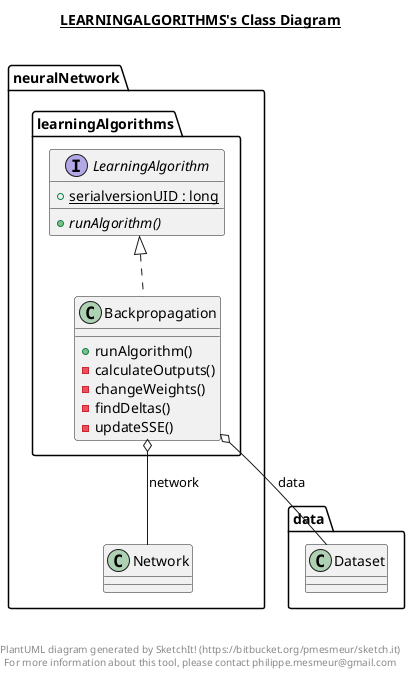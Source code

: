@startuml

title __LEARNINGALGORITHMS's Class Diagram__\n

  namespace neuralNetwork {
    namespace learningAlgorithms {
      class neuralNetwork.learningAlgorithms.Backpropagation {
          + runAlgorithm()
          - calculateOutputs()
          - changeWeights()
          - findDeltas()
          - updateSSE()
      }
    }
  }
  

  namespace neuralNetwork {
    namespace learningAlgorithms {
      interface neuralNetwork.learningAlgorithms.LearningAlgorithm {
          {static} + serialversionUID : long
          {abstract} + runAlgorithm()
      }
    }
  }
  

  neuralNetwork.learningAlgorithms.Backpropagation .up.|> neuralNetwork.learningAlgorithms.LearningAlgorithm
  neuralNetwork.learningAlgorithms.Backpropagation o-- data.Dataset : data
  neuralNetwork.learningAlgorithms.Backpropagation o-- neuralNetwork.Network : network


right footer


PlantUML diagram generated by SketchIt! (https://bitbucket.org/pmesmeur/sketch.it)
For more information about this tool, please contact philippe.mesmeur@gmail.com
endfooter

@enduml
